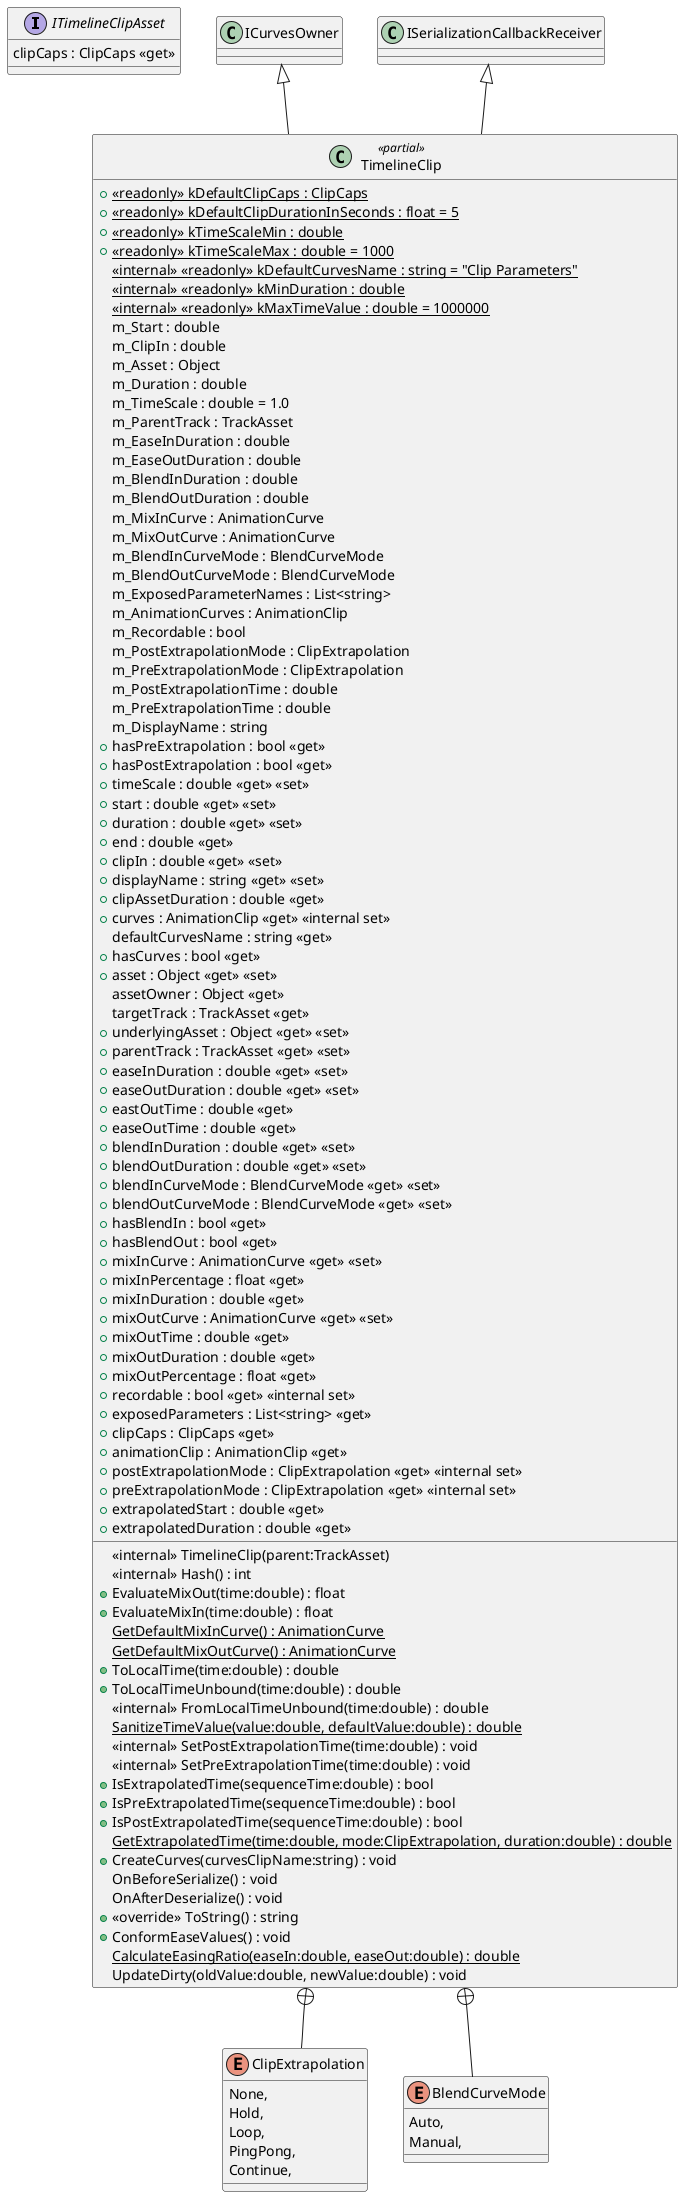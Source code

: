 @startuml
interface ITimelineClipAsset {
    clipCaps : ClipCaps <<get>>
}
class TimelineClip <<partial>> {
    + {static} <<readonly>> kDefaultClipCaps : ClipCaps
    + {static} <<readonly>> kDefaultClipDurationInSeconds : float = 5
    + {static} <<readonly>> kTimeScaleMin : double
    + {static} <<readonly>> kTimeScaleMax : double = 1000
    <<internal>> {static} <<readonly>> kDefaultCurvesName : string = "Clip Parameters"
    <<internal>> {static} <<readonly>> kMinDuration : double
    <<internal>> {static} <<readonly>> kMaxTimeValue : double = 1000000
    <<internal>> TimelineClip(parent:TrackAsset)
    m_Start : double
    m_ClipIn : double
    m_Asset : Object
    m_Duration : double
    m_TimeScale : double = 1.0
    m_ParentTrack : TrackAsset
    m_EaseInDuration : double
    m_EaseOutDuration : double
    m_BlendInDuration : double
    m_BlendOutDuration : double
    m_MixInCurve : AnimationCurve
    m_MixOutCurve : AnimationCurve
    m_BlendInCurveMode : BlendCurveMode
    m_BlendOutCurveMode : BlendCurveMode
    m_ExposedParameterNames : List<string>
    m_AnimationCurves : AnimationClip
    m_Recordable : bool
    m_PostExtrapolationMode : ClipExtrapolation
    m_PreExtrapolationMode : ClipExtrapolation
    m_PostExtrapolationTime : double
    m_PreExtrapolationTime : double
    m_DisplayName : string
    + hasPreExtrapolation : bool <<get>>
    + hasPostExtrapolation : bool <<get>>
    + timeScale : double <<get>> <<set>>
    + start : double <<get>> <<set>>
    + duration : double <<get>> <<set>>
    + end : double <<get>>
    + clipIn : double <<get>> <<set>>
    + displayName : string <<get>> <<set>>
    + clipAssetDuration : double <<get>>
    + curves : AnimationClip <<get>> <<internal set>>
    defaultCurvesName : string <<get>>
    + hasCurves : bool <<get>>
    + asset : Object <<get>> <<set>>
    assetOwner : Object <<get>>
    targetTrack : TrackAsset <<get>>
    + underlyingAsset : Object <<get>> <<set>>
    + parentTrack : TrackAsset <<get>> <<set>>
    + easeInDuration : double <<get>> <<set>>
    + easeOutDuration : double <<get>> <<set>>
    + eastOutTime : double <<get>>
    + easeOutTime : double <<get>>
    + blendInDuration : double <<get>> <<set>>
    + blendOutDuration : double <<get>> <<set>>
    + blendInCurveMode : BlendCurveMode <<get>> <<set>>
    + blendOutCurveMode : BlendCurveMode <<get>> <<set>>
    + hasBlendIn : bool <<get>>
    + hasBlendOut : bool <<get>>
    + mixInCurve : AnimationCurve <<get>> <<set>>
    + mixInPercentage : float <<get>>
    + mixInDuration : double <<get>>
    + mixOutCurve : AnimationCurve <<get>> <<set>>
    + mixOutTime : double <<get>>
    + mixOutDuration : double <<get>>
    + mixOutPercentage : float <<get>>
    + recordable : bool <<get>> <<internal set>>
    + exposedParameters : List<string> <<get>>
    + clipCaps : ClipCaps <<get>>
    <<internal>> Hash() : int
    + EvaluateMixOut(time:double) : float
    + EvaluateMixIn(time:double) : float
    {static} GetDefaultMixInCurve() : AnimationCurve
    {static} GetDefaultMixOutCurve() : AnimationCurve
    + ToLocalTime(time:double) : double
    + ToLocalTimeUnbound(time:double) : double
    <<internal>> FromLocalTimeUnbound(time:double) : double
    + animationClip : AnimationClip <<get>>
    {static} SanitizeTimeValue(value:double, defaultValue:double) : double
    + postExtrapolationMode : ClipExtrapolation <<get>> <<internal set>>
    + preExtrapolationMode : ClipExtrapolation <<get>> <<internal set>>
    <<internal>> SetPostExtrapolationTime(time:double) : void
    <<internal>> SetPreExtrapolationTime(time:double) : void
    + IsExtrapolatedTime(sequenceTime:double) : bool
    + IsPreExtrapolatedTime(sequenceTime:double) : bool
    + IsPostExtrapolatedTime(sequenceTime:double) : bool
    + extrapolatedStart : double <<get>>
    + extrapolatedDuration : double <<get>>
    {static} GetExtrapolatedTime(time:double, mode:ClipExtrapolation, duration:double) : double
    + CreateCurves(curvesClipName:string) : void
    OnBeforeSerialize() : void
    OnAfterDeserialize() : void
    + <<override>> ToString() : string
    + ConformEaseValues() : void
    {static} CalculateEasingRatio(easeIn:double, easeOut:double) : double
    UpdateDirty(oldValue:double, newValue:double) : void
}
enum ClipExtrapolation {
    None,
    Hold,
    Loop,
    PingPong,
    Continue,
}
enum BlendCurveMode {
    Auto,
    Manual,
}
ICurvesOwner <|-- TimelineClip
ISerializationCallbackReceiver <|-- TimelineClip
TimelineClip +-- ClipExtrapolation
TimelineClip +-- BlendCurveMode
@enduml

